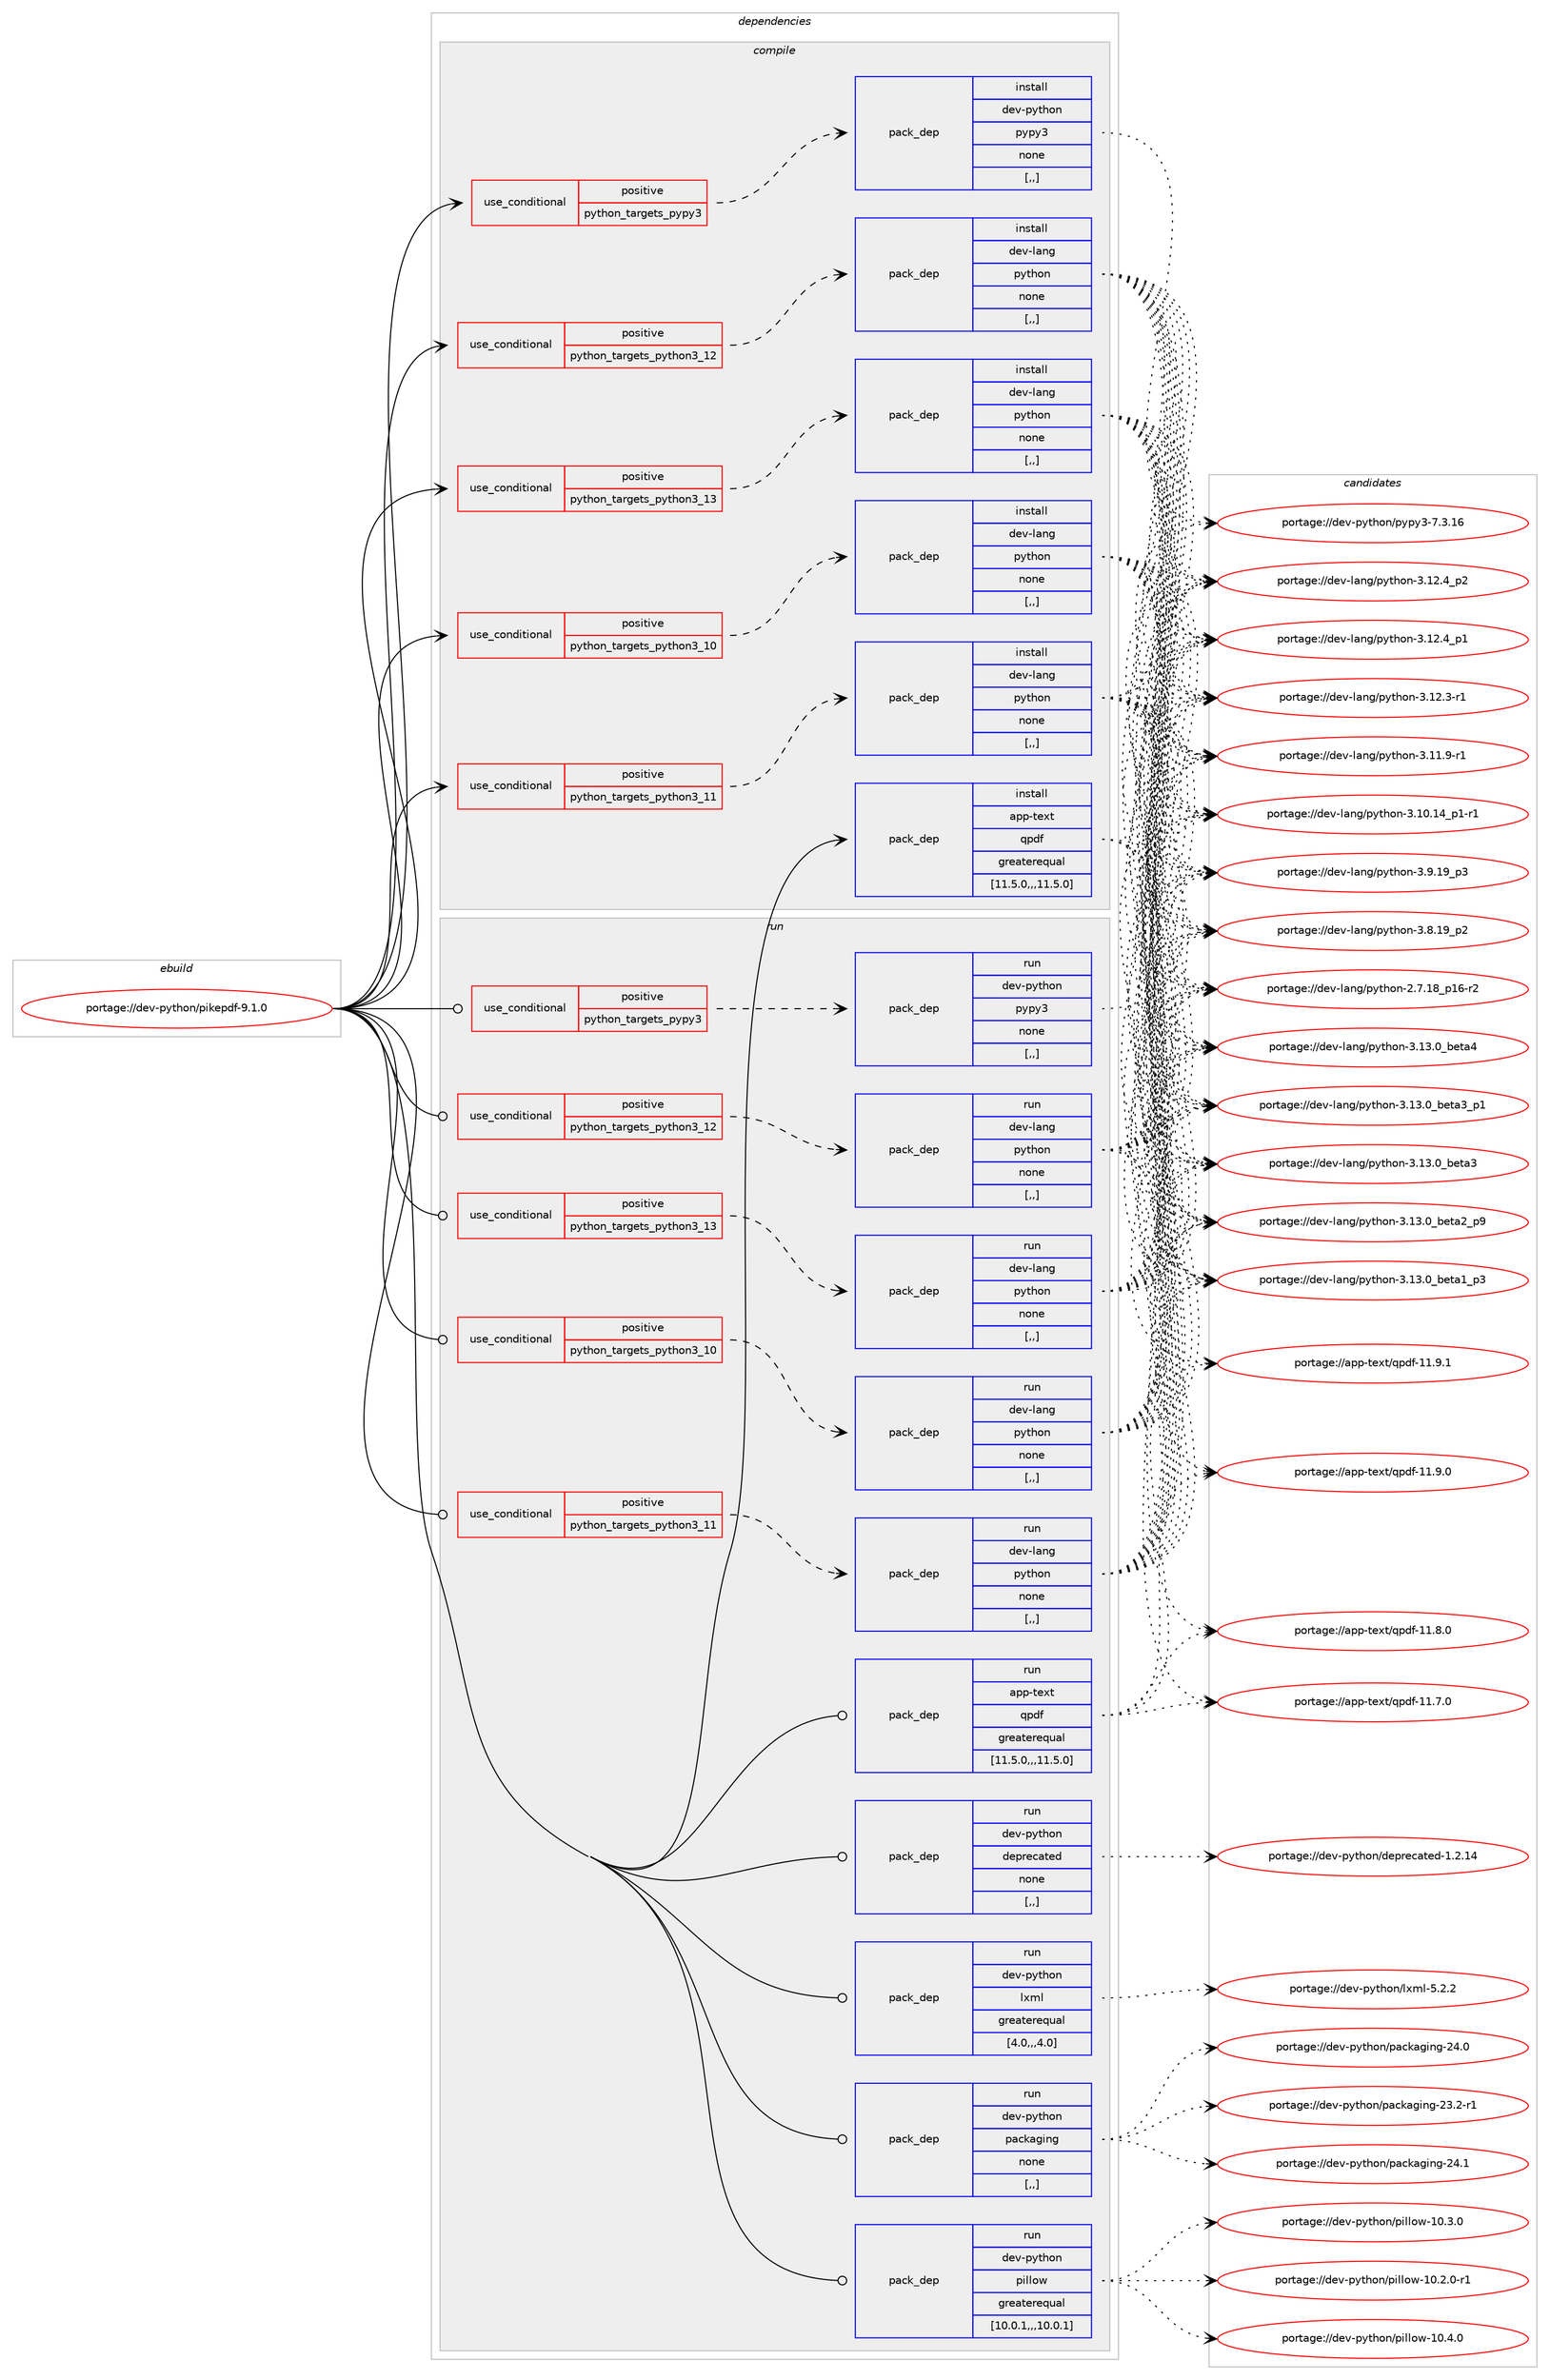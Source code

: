 digraph prolog {

# *************
# Graph options
# *************

newrank=true;
concentrate=true;
compound=true;
graph [rankdir=LR,fontname=Helvetica,fontsize=10,ranksep=1.5];#, ranksep=2.5, nodesep=0.2];
edge  [arrowhead=vee];
node  [fontname=Helvetica,fontsize=10];

# **********
# The ebuild
# **********

subgraph cluster_leftcol {
color=gray;
label=<<i>ebuild</i>>;
id [label="portage://dev-python/pikepdf-9.1.0", color=red, width=4, href="../dev-python/pikepdf-9.1.0.svg"];
}

# ****************
# The dependencies
# ****************

subgraph cluster_midcol {
color=gray;
label=<<i>dependencies</i>>;
subgraph cluster_compile {
fillcolor="#eeeeee";
style=filled;
label=<<i>compile</i>>;
subgraph cond35913 {
dependency154223 [label=<<TABLE BORDER="0" CELLBORDER="1" CELLSPACING="0" CELLPADDING="4"><TR><TD ROWSPAN="3" CELLPADDING="10">use_conditional</TD></TR><TR><TD>positive</TD></TR><TR><TD>python_targets_pypy3</TD></TR></TABLE>>, shape=none, color=red];
subgraph pack117059 {
dependency154224 [label=<<TABLE BORDER="0" CELLBORDER="1" CELLSPACING="0" CELLPADDING="4" WIDTH="220"><TR><TD ROWSPAN="6" CELLPADDING="30">pack_dep</TD></TR><TR><TD WIDTH="110">install</TD></TR><TR><TD>dev-python</TD></TR><TR><TD>pypy3</TD></TR><TR><TD>none</TD></TR><TR><TD>[,,]</TD></TR></TABLE>>, shape=none, color=blue];
}
dependency154223:e -> dependency154224:w [weight=20,style="dashed",arrowhead="vee"];
}
id:e -> dependency154223:w [weight=20,style="solid",arrowhead="vee"];
subgraph cond35914 {
dependency154225 [label=<<TABLE BORDER="0" CELLBORDER="1" CELLSPACING="0" CELLPADDING="4"><TR><TD ROWSPAN="3" CELLPADDING="10">use_conditional</TD></TR><TR><TD>positive</TD></TR><TR><TD>python_targets_python3_10</TD></TR></TABLE>>, shape=none, color=red];
subgraph pack117060 {
dependency154226 [label=<<TABLE BORDER="0" CELLBORDER="1" CELLSPACING="0" CELLPADDING="4" WIDTH="220"><TR><TD ROWSPAN="6" CELLPADDING="30">pack_dep</TD></TR><TR><TD WIDTH="110">install</TD></TR><TR><TD>dev-lang</TD></TR><TR><TD>python</TD></TR><TR><TD>none</TD></TR><TR><TD>[,,]</TD></TR></TABLE>>, shape=none, color=blue];
}
dependency154225:e -> dependency154226:w [weight=20,style="dashed",arrowhead="vee"];
}
id:e -> dependency154225:w [weight=20,style="solid",arrowhead="vee"];
subgraph cond35915 {
dependency154227 [label=<<TABLE BORDER="0" CELLBORDER="1" CELLSPACING="0" CELLPADDING="4"><TR><TD ROWSPAN="3" CELLPADDING="10">use_conditional</TD></TR><TR><TD>positive</TD></TR><TR><TD>python_targets_python3_11</TD></TR></TABLE>>, shape=none, color=red];
subgraph pack117061 {
dependency154228 [label=<<TABLE BORDER="0" CELLBORDER="1" CELLSPACING="0" CELLPADDING="4" WIDTH="220"><TR><TD ROWSPAN="6" CELLPADDING="30">pack_dep</TD></TR><TR><TD WIDTH="110">install</TD></TR><TR><TD>dev-lang</TD></TR><TR><TD>python</TD></TR><TR><TD>none</TD></TR><TR><TD>[,,]</TD></TR></TABLE>>, shape=none, color=blue];
}
dependency154227:e -> dependency154228:w [weight=20,style="dashed",arrowhead="vee"];
}
id:e -> dependency154227:w [weight=20,style="solid",arrowhead="vee"];
subgraph cond35916 {
dependency154229 [label=<<TABLE BORDER="0" CELLBORDER="1" CELLSPACING="0" CELLPADDING="4"><TR><TD ROWSPAN="3" CELLPADDING="10">use_conditional</TD></TR><TR><TD>positive</TD></TR><TR><TD>python_targets_python3_12</TD></TR></TABLE>>, shape=none, color=red];
subgraph pack117062 {
dependency154230 [label=<<TABLE BORDER="0" CELLBORDER="1" CELLSPACING="0" CELLPADDING="4" WIDTH="220"><TR><TD ROWSPAN="6" CELLPADDING="30">pack_dep</TD></TR><TR><TD WIDTH="110">install</TD></TR><TR><TD>dev-lang</TD></TR><TR><TD>python</TD></TR><TR><TD>none</TD></TR><TR><TD>[,,]</TD></TR></TABLE>>, shape=none, color=blue];
}
dependency154229:e -> dependency154230:w [weight=20,style="dashed",arrowhead="vee"];
}
id:e -> dependency154229:w [weight=20,style="solid",arrowhead="vee"];
subgraph cond35917 {
dependency154231 [label=<<TABLE BORDER="0" CELLBORDER="1" CELLSPACING="0" CELLPADDING="4"><TR><TD ROWSPAN="3" CELLPADDING="10">use_conditional</TD></TR><TR><TD>positive</TD></TR><TR><TD>python_targets_python3_13</TD></TR></TABLE>>, shape=none, color=red];
subgraph pack117063 {
dependency154232 [label=<<TABLE BORDER="0" CELLBORDER="1" CELLSPACING="0" CELLPADDING="4" WIDTH="220"><TR><TD ROWSPAN="6" CELLPADDING="30">pack_dep</TD></TR><TR><TD WIDTH="110">install</TD></TR><TR><TD>dev-lang</TD></TR><TR><TD>python</TD></TR><TR><TD>none</TD></TR><TR><TD>[,,]</TD></TR></TABLE>>, shape=none, color=blue];
}
dependency154231:e -> dependency154232:w [weight=20,style="dashed",arrowhead="vee"];
}
id:e -> dependency154231:w [weight=20,style="solid",arrowhead="vee"];
subgraph pack117064 {
dependency154233 [label=<<TABLE BORDER="0" CELLBORDER="1" CELLSPACING="0" CELLPADDING="4" WIDTH="220"><TR><TD ROWSPAN="6" CELLPADDING="30">pack_dep</TD></TR><TR><TD WIDTH="110">install</TD></TR><TR><TD>app-text</TD></TR><TR><TD>qpdf</TD></TR><TR><TD>greaterequal</TD></TR><TR><TD>[11.5.0,,,11.5.0]</TD></TR></TABLE>>, shape=none, color=blue];
}
id:e -> dependency154233:w [weight=20,style="solid",arrowhead="vee"];
}
subgraph cluster_compileandrun {
fillcolor="#eeeeee";
style=filled;
label=<<i>compile and run</i>>;
}
subgraph cluster_run {
fillcolor="#eeeeee";
style=filled;
label=<<i>run</i>>;
subgraph cond35918 {
dependency154234 [label=<<TABLE BORDER="0" CELLBORDER="1" CELLSPACING="0" CELLPADDING="4"><TR><TD ROWSPAN="3" CELLPADDING="10">use_conditional</TD></TR><TR><TD>positive</TD></TR><TR><TD>python_targets_pypy3</TD></TR></TABLE>>, shape=none, color=red];
subgraph pack117065 {
dependency154235 [label=<<TABLE BORDER="0" CELLBORDER="1" CELLSPACING="0" CELLPADDING="4" WIDTH="220"><TR><TD ROWSPAN="6" CELLPADDING="30">pack_dep</TD></TR><TR><TD WIDTH="110">run</TD></TR><TR><TD>dev-python</TD></TR><TR><TD>pypy3</TD></TR><TR><TD>none</TD></TR><TR><TD>[,,]</TD></TR></TABLE>>, shape=none, color=blue];
}
dependency154234:e -> dependency154235:w [weight=20,style="dashed",arrowhead="vee"];
}
id:e -> dependency154234:w [weight=20,style="solid",arrowhead="odot"];
subgraph cond35919 {
dependency154236 [label=<<TABLE BORDER="0" CELLBORDER="1" CELLSPACING="0" CELLPADDING="4"><TR><TD ROWSPAN="3" CELLPADDING="10">use_conditional</TD></TR><TR><TD>positive</TD></TR><TR><TD>python_targets_python3_10</TD></TR></TABLE>>, shape=none, color=red];
subgraph pack117066 {
dependency154237 [label=<<TABLE BORDER="0" CELLBORDER="1" CELLSPACING="0" CELLPADDING="4" WIDTH="220"><TR><TD ROWSPAN="6" CELLPADDING="30">pack_dep</TD></TR><TR><TD WIDTH="110">run</TD></TR><TR><TD>dev-lang</TD></TR><TR><TD>python</TD></TR><TR><TD>none</TD></TR><TR><TD>[,,]</TD></TR></TABLE>>, shape=none, color=blue];
}
dependency154236:e -> dependency154237:w [weight=20,style="dashed",arrowhead="vee"];
}
id:e -> dependency154236:w [weight=20,style="solid",arrowhead="odot"];
subgraph cond35920 {
dependency154238 [label=<<TABLE BORDER="0" CELLBORDER="1" CELLSPACING="0" CELLPADDING="4"><TR><TD ROWSPAN="3" CELLPADDING="10">use_conditional</TD></TR><TR><TD>positive</TD></TR><TR><TD>python_targets_python3_11</TD></TR></TABLE>>, shape=none, color=red];
subgraph pack117067 {
dependency154239 [label=<<TABLE BORDER="0" CELLBORDER="1" CELLSPACING="0" CELLPADDING="4" WIDTH="220"><TR><TD ROWSPAN="6" CELLPADDING="30">pack_dep</TD></TR><TR><TD WIDTH="110">run</TD></TR><TR><TD>dev-lang</TD></TR><TR><TD>python</TD></TR><TR><TD>none</TD></TR><TR><TD>[,,]</TD></TR></TABLE>>, shape=none, color=blue];
}
dependency154238:e -> dependency154239:w [weight=20,style="dashed",arrowhead="vee"];
}
id:e -> dependency154238:w [weight=20,style="solid",arrowhead="odot"];
subgraph cond35921 {
dependency154240 [label=<<TABLE BORDER="0" CELLBORDER="1" CELLSPACING="0" CELLPADDING="4"><TR><TD ROWSPAN="3" CELLPADDING="10">use_conditional</TD></TR><TR><TD>positive</TD></TR><TR><TD>python_targets_python3_12</TD></TR></TABLE>>, shape=none, color=red];
subgraph pack117068 {
dependency154241 [label=<<TABLE BORDER="0" CELLBORDER="1" CELLSPACING="0" CELLPADDING="4" WIDTH="220"><TR><TD ROWSPAN="6" CELLPADDING="30">pack_dep</TD></TR><TR><TD WIDTH="110">run</TD></TR><TR><TD>dev-lang</TD></TR><TR><TD>python</TD></TR><TR><TD>none</TD></TR><TR><TD>[,,]</TD></TR></TABLE>>, shape=none, color=blue];
}
dependency154240:e -> dependency154241:w [weight=20,style="dashed",arrowhead="vee"];
}
id:e -> dependency154240:w [weight=20,style="solid",arrowhead="odot"];
subgraph cond35922 {
dependency154242 [label=<<TABLE BORDER="0" CELLBORDER="1" CELLSPACING="0" CELLPADDING="4"><TR><TD ROWSPAN="3" CELLPADDING="10">use_conditional</TD></TR><TR><TD>positive</TD></TR><TR><TD>python_targets_python3_13</TD></TR></TABLE>>, shape=none, color=red];
subgraph pack117069 {
dependency154243 [label=<<TABLE BORDER="0" CELLBORDER="1" CELLSPACING="0" CELLPADDING="4" WIDTH="220"><TR><TD ROWSPAN="6" CELLPADDING="30">pack_dep</TD></TR><TR><TD WIDTH="110">run</TD></TR><TR><TD>dev-lang</TD></TR><TR><TD>python</TD></TR><TR><TD>none</TD></TR><TR><TD>[,,]</TD></TR></TABLE>>, shape=none, color=blue];
}
dependency154242:e -> dependency154243:w [weight=20,style="dashed",arrowhead="vee"];
}
id:e -> dependency154242:w [weight=20,style="solid",arrowhead="odot"];
subgraph pack117070 {
dependency154244 [label=<<TABLE BORDER="0" CELLBORDER="1" CELLSPACING="0" CELLPADDING="4" WIDTH="220"><TR><TD ROWSPAN="6" CELLPADDING="30">pack_dep</TD></TR><TR><TD WIDTH="110">run</TD></TR><TR><TD>app-text</TD></TR><TR><TD>qpdf</TD></TR><TR><TD>greaterequal</TD></TR><TR><TD>[11.5.0,,,11.5.0]</TD></TR></TABLE>>, shape=none, color=blue];
}
id:e -> dependency154244:w [weight=20,style="solid",arrowhead="odot"];
subgraph pack117071 {
dependency154245 [label=<<TABLE BORDER="0" CELLBORDER="1" CELLSPACING="0" CELLPADDING="4" WIDTH="220"><TR><TD ROWSPAN="6" CELLPADDING="30">pack_dep</TD></TR><TR><TD WIDTH="110">run</TD></TR><TR><TD>dev-python</TD></TR><TR><TD>deprecated</TD></TR><TR><TD>none</TD></TR><TR><TD>[,,]</TD></TR></TABLE>>, shape=none, color=blue];
}
id:e -> dependency154245:w [weight=20,style="solid",arrowhead="odot"];
subgraph pack117072 {
dependency154246 [label=<<TABLE BORDER="0" CELLBORDER="1" CELLSPACING="0" CELLPADDING="4" WIDTH="220"><TR><TD ROWSPAN="6" CELLPADDING="30">pack_dep</TD></TR><TR><TD WIDTH="110">run</TD></TR><TR><TD>dev-python</TD></TR><TR><TD>lxml</TD></TR><TR><TD>greaterequal</TD></TR><TR><TD>[4.0,,,4.0]</TD></TR></TABLE>>, shape=none, color=blue];
}
id:e -> dependency154246:w [weight=20,style="solid",arrowhead="odot"];
subgraph pack117073 {
dependency154247 [label=<<TABLE BORDER="0" CELLBORDER="1" CELLSPACING="0" CELLPADDING="4" WIDTH="220"><TR><TD ROWSPAN="6" CELLPADDING="30">pack_dep</TD></TR><TR><TD WIDTH="110">run</TD></TR><TR><TD>dev-python</TD></TR><TR><TD>packaging</TD></TR><TR><TD>none</TD></TR><TR><TD>[,,]</TD></TR></TABLE>>, shape=none, color=blue];
}
id:e -> dependency154247:w [weight=20,style="solid",arrowhead="odot"];
subgraph pack117074 {
dependency154248 [label=<<TABLE BORDER="0" CELLBORDER="1" CELLSPACING="0" CELLPADDING="4" WIDTH="220"><TR><TD ROWSPAN="6" CELLPADDING="30">pack_dep</TD></TR><TR><TD WIDTH="110">run</TD></TR><TR><TD>dev-python</TD></TR><TR><TD>pillow</TD></TR><TR><TD>greaterequal</TD></TR><TR><TD>[10.0.1,,,10.0.1]</TD></TR></TABLE>>, shape=none, color=blue];
}
id:e -> dependency154248:w [weight=20,style="solid",arrowhead="odot"];
}
}

# **************
# The candidates
# **************

subgraph cluster_choices {
rank=same;
color=gray;
label=<<i>candidates</i>>;

subgraph choice117059 {
color=black;
nodesep=1;
choice10010111845112121116104111110471121211121215145554651464954 [label="portage://dev-python/pypy3-7.3.16", color=red, width=4,href="../dev-python/pypy3-7.3.16.svg"];
dependency154224:e -> choice10010111845112121116104111110471121211121215145554651464954:w [style=dotted,weight="100"];
}
subgraph choice117060 {
color=black;
nodesep=1;
choice1001011184510897110103471121211161041111104551464951464895981011169752 [label="portage://dev-lang/python-3.13.0_beta4", color=red, width=4,href="../dev-lang/python-3.13.0_beta4.svg"];
choice10010111845108971101034711212111610411111045514649514648959810111697519511249 [label="portage://dev-lang/python-3.13.0_beta3_p1", color=red, width=4,href="../dev-lang/python-3.13.0_beta3_p1.svg"];
choice1001011184510897110103471121211161041111104551464951464895981011169751 [label="portage://dev-lang/python-3.13.0_beta3", color=red, width=4,href="../dev-lang/python-3.13.0_beta3.svg"];
choice10010111845108971101034711212111610411111045514649514648959810111697509511257 [label="portage://dev-lang/python-3.13.0_beta2_p9", color=red, width=4,href="../dev-lang/python-3.13.0_beta2_p9.svg"];
choice10010111845108971101034711212111610411111045514649514648959810111697499511251 [label="portage://dev-lang/python-3.13.0_beta1_p3", color=red, width=4,href="../dev-lang/python-3.13.0_beta1_p3.svg"];
choice100101118451089711010347112121116104111110455146495046529511250 [label="portage://dev-lang/python-3.12.4_p2", color=red, width=4,href="../dev-lang/python-3.12.4_p2.svg"];
choice100101118451089711010347112121116104111110455146495046529511249 [label="portage://dev-lang/python-3.12.4_p1", color=red, width=4,href="../dev-lang/python-3.12.4_p1.svg"];
choice100101118451089711010347112121116104111110455146495046514511449 [label="portage://dev-lang/python-3.12.3-r1", color=red, width=4,href="../dev-lang/python-3.12.3-r1.svg"];
choice100101118451089711010347112121116104111110455146494946574511449 [label="portage://dev-lang/python-3.11.9-r1", color=red, width=4,href="../dev-lang/python-3.11.9-r1.svg"];
choice100101118451089711010347112121116104111110455146494846495295112494511449 [label="portage://dev-lang/python-3.10.14_p1-r1", color=red, width=4,href="../dev-lang/python-3.10.14_p1-r1.svg"];
choice100101118451089711010347112121116104111110455146574649579511251 [label="portage://dev-lang/python-3.9.19_p3", color=red, width=4,href="../dev-lang/python-3.9.19_p3.svg"];
choice100101118451089711010347112121116104111110455146564649579511250 [label="portage://dev-lang/python-3.8.19_p2", color=red, width=4,href="../dev-lang/python-3.8.19_p2.svg"];
choice100101118451089711010347112121116104111110455046554649569511249544511450 [label="portage://dev-lang/python-2.7.18_p16-r2", color=red, width=4,href="../dev-lang/python-2.7.18_p16-r2.svg"];
dependency154226:e -> choice1001011184510897110103471121211161041111104551464951464895981011169752:w [style=dotted,weight="100"];
dependency154226:e -> choice10010111845108971101034711212111610411111045514649514648959810111697519511249:w [style=dotted,weight="100"];
dependency154226:e -> choice1001011184510897110103471121211161041111104551464951464895981011169751:w [style=dotted,weight="100"];
dependency154226:e -> choice10010111845108971101034711212111610411111045514649514648959810111697509511257:w [style=dotted,weight="100"];
dependency154226:e -> choice10010111845108971101034711212111610411111045514649514648959810111697499511251:w [style=dotted,weight="100"];
dependency154226:e -> choice100101118451089711010347112121116104111110455146495046529511250:w [style=dotted,weight="100"];
dependency154226:e -> choice100101118451089711010347112121116104111110455146495046529511249:w [style=dotted,weight="100"];
dependency154226:e -> choice100101118451089711010347112121116104111110455146495046514511449:w [style=dotted,weight="100"];
dependency154226:e -> choice100101118451089711010347112121116104111110455146494946574511449:w [style=dotted,weight="100"];
dependency154226:e -> choice100101118451089711010347112121116104111110455146494846495295112494511449:w [style=dotted,weight="100"];
dependency154226:e -> choice100101118451089711010347112121116104111110455146574649579511251:w [style=dotted,weight="100"];
dependency154226:e -> choice100101118451089711010347112121116104111110455146564649579511250:w [style=dotted,weight="100"];
dependency154226:e -> choice100101118451089711010347112121116104111110455046554649569511249544511450:w [style=dotted,weight="100"];
}
subgraph choice117061 {
color=black;
nodesep=1;
choice1001011184510897110103471121211161041111104551464951464895981011169752 [label="portage://dev-lang/python-3.13.0_beta4", color=red, width=4,href="../dev-lang/python-3.13.0_beta4.svg"];
choice10010111845108971101034711212111610411111045514649514648959810111697519511249 [label="portage://dev-lang/python-3.13.0_beta3_p1", color=red, width=4,href="../dev-lang/python-3.13.0_beta3_p1.svg"];
choice1001011184510897110103471121211161041111104551464951464895981011169751 [label="portage://dev-lang/python-3.13.0_beta3", color=red, width=4,href="../dev-lang/python-3.13.0_beta3.svg"];
choice10010111845108971101034711212111610411111045514649514648959810111697509511257 [label="portage://dev-lang/python-3.13.0_beta2_p9", color=red, width=4,href="../dev-lang/python-3.13.0_beta2_p9.svg"];
choice10010111845108971101034711212111610411111045514649514648959810111697499511251 [label="portage://dev-lang/python-3.13.0_beta1_p3", color=red, width=4,href="../dev-lang/python-3.13.0_beta1_p3.svg"];
choice100101118451089711010347112121116104111110455146495046529511250 [label="portage://dev-lang/python-3.12.4_p2", color=red, width=4,href="../dev-lang/python-3.12.4_p2.svg"];
choice100101118451089711010347112121116104111110455146495046529511249 [label="portage://dev-lang/python-3.12.4_p1", color=red, width=4,href="../dev-lang/python-3.12.4_p1.svg"];
choice100101118451089711010347112121116104111110455146495046514511449 [label="portage://dev-lang/python-3.12.3-r1", color=red, width=4,href="../dev-lang/python-3.12.3-r1.svg"];
choice100101118451089711010347112121116104111110455146494946574511449 [label="portage://dev-lang/python-3.11.9-r1", color=red, width=4,href="../dev-lang/python-3.11.9-r1.svg"];
choice100101118451089711010347112121116104111110455146494846495295112494511449 [label="portage://dev-lang/python-3.10.14_p1-r1", color=red, width=4,href="../dev-lang/python-3.10.14_p1-r1.svg"];
choice100101118451089711010347112121116104111110455146574649579511251 [label="portage://dev-lang/python-3.9.19_p3", color=red, width=4,href="../dev-lang/python-3.9.19_p3.svg"];
choice100101118451089711010347112121116104111110455146564649579511250 [label="portage://dev-lang/python-3.8.19_p2", color=red, width=4,href="../dev-lang/python-3.8.19_p2.svg"];
choice100101118451089711010347112121116104111110455046554649569511249544511450 [label="portage://dev-lang/python-2.7.18_p16-r2", color=red, width=4,href="../dev-lang/python-2.7.18_p16-r2.svg"];
dependency154228:e -> choice1001011184510897110103471121211161041111104551464951464895981011169752:w [style=dotted,weight="100"];
dependency154228:e -> choice10010111845108971101034711212111610411111045514649514648959810111697519511249:w [style=dotted,weight="100"];
dependency154228:e -> choice1001011184510897110103471121211161041111104551464951464895981011169751:w [style=dotted,weight="100"];
dependency154228:e -> choice10010111845108971101034711212111610411111045514649514648959810111697509511257:w [style=dotted,weight="100"];
dependency154228:e -> choice10010111845108971101034711212111610411111045514649514648959810111697499511251:w [style=dotted,weight="100"];
dependency154228:e -> choice100101118451089711010347112121116104111110455146495046529511250:w [style=dotted,weight="100"];
dependency154228:e -> choice100101118451089711010347112121116104111110455146495046529511249:w [style=dotted,weight="100"];
dependency154228:e -> choice100101118451089711010347112121116104111110455146495046514511449:w [style=dotted,weight="100"];
dependency154228:e -> choice100101118451089711010347112121116104111110455146494946574511449:w [style=dotted,weight="100"];
dependency154228:e -> choice100101118451089711010347112121116104111110455146494846495295112494511449:w [style=dotted,weight="100"];
dependency154228:e -> choice100101118451089711010347112121116104111110455146574649579511251:w [style=dotted,weight="100"];
dependency154228:e -> choice100101118451089711010347112121116104111110455146564649579511250:w [style=dotted,weight="100"];
dependency154228:e -> choice100101118451089711010347112121116104111110455046554649569511249544511450:w [style=dotted,weight="100"];
}
subgraph choice117062 {
color=black;
nodesep=1;
choice1001011184510897110103471121211161041111104551464951464895981011169752 [label="portage://dev-lang/python-3.13.0_beta4", color=red, width=4,href="../dev-lang/python-3.13.0_beta4.svg"];
choice10010111845108971101034711212111610411111045514649514648959810111697519511249 [label="portage://dev-lang/python-3.13.0_beta3_p1", color=red, width=4,href="../dev-lang/python-3.13.0_beta3_p1.svg"];
choice1001011184510897110103471121211161041111104551464951464895981011169751 [label="portage://dev-lang/python-3.13.0_beta3", color=red, width=4,href="../dev-lang/python-3.13.0_beta3.svg"];
choice10010111845108971101034711212111610411111045514649514648959810111697509511257 [label="portage://dev-lang/python-3.13.0_beta2_p9", color=red, width=4,href="../dev-lang/python-3.13.0_beta2_p9.svg"];
choice10010111845108971101034711212111610411111045514649514648959810111697499511251 [label="portage://dev-lang/python-3.13.0_beta1_p3", color=red, width=4,href="../dev-lang/python-3.13.0_beta1_p3.svg"];
choice100101118451089711010347112121116104111110455146495046529511250 [label="portage://dev-lang/python-3.12.4_p2", color=red, width=4,href="../dev-lang/python-3.12.4_p2.svg"];
choice100101118451089711010347112121116104111110455146495046529511249 [label="portage://dev-lang/python-3.12.4_p1", color=red, width=4,href="../dev-lang/python-3.12.4_p1.svg"];
choice100101118451089711010347112121116104111110455146495046514511449 [label="portage://dev-lang/python-3.12.3-r1", color=red, width=4,href="../dev-lang/python-3.12.3-r1.svg"];
choice100101118451089711010347112121116104111110455146494946574511449 [label="portage://dev-lang/python-3.11.9-r1", color=red, width=4,href="../dev-lang/python-3.11.9-r1.svg"];
choice100101118451089711010347112121116104111110455146494846495295112494511449 [label="portage://dev-lang/python-3.10.14_p1-r1", color=red, width=4,href="../dev-lang/python-3.10.14_p1-r1.svg"];
choice100101118451089711010347112121116104111110455146574649579511251 [label="portage://dev-lang/python-3.9.19_p3", color=red, width=4,href="../dev-lang/python-3.9.19_p3.svg"];
choice100101118451089711010347112121116104111110455146564649579511250 [label="portage://dev-lang/python-3.8.19_p2", color=red, width=4,href="../dev-lang/python-3.8.19_p2.svg"];
choice100101118451089711010347112121116104111110455046554649569511249544511450 [label="portage://dev-lang/python-2.7.18_p16-r2", color=red, width=4,href="../dev-lang/python-2.7.18_p16-r2.svg"];
dependency154230:e -> choice1001011184510897110103471121211161041111104551464951464895981011169752:w [style=dotted,weight="100"];
dependency154230:e -> choice10010111845108971101034711212111610411111045514649514648959810111697519511249:w [style=dotted,weight="100"];
dependency154230:e -> choice1001011184510897110103471121211161041111104551464951464895981011169751:w [style=dotted,weight="100"];
dependency154230:e -> choice10010111845108971101034711212111610411111045514649514648959810111697509511257:w [style=dotted,weight="100"];
dependency154230:e -> choice10010111845108971101034711212111610411111045514649514648959810111697499511251:w [style=dotted,weight="100"];
dependency154230:e -> choice100101118451089711010347112121116104111110455146495046529511250:w [style=dotted,weight="100"];
dependency154230:e -> choice100101118451089711010347112121116104111110455146495046529511249:w [style=dotted,weight="100"];
dependency154230:e -> choice100101118451089711010347112121116104111110455146495046514511449:w [style=dotted,weight="100"];
dependency154230:e -> choice100101118451089711010347112121116104111110455146494946574511449:w [style=dotted,weight="100"];
dependency154230:e -> choice100101118451089711010347112121116104111110455146494846495295112494511449:w [style=dotted,weight="100"];
dependency154230:e -> choice100101118451089711010347112121116104111110455146574649579511251:w [style=dotted,weight="100"];
dependency154230:e -> choice100101118451089711010347112121116104111110455146564649579511250:w [style=dotted,weight="100"];
dependency154230:e -> choice100101118451089711010347112121116104111110455046554649569511249544511450:w [style=dotted,weight="100"];
}
subgraph choice117063 {
color=black;
nodesep=1;
choice1001011184510897110103471121211161041111104551464951464895981011169752 [label="portage://dev-lang/python-3.13.0_beta4", color=red, width=4,href="../dev-lang/python-3.13.0_beta4.svg"];
choice10010111845108971101034711212111610411111045514649514648959810111697519511249 [label="portage://dev-lang/python-3.13.0_beta3_p1", color=red, width=4,href="../dev-lang/python-3.13.0_beta3_p1.svg"];
choice1001011184510897110103471121211161041111104551464951464895981011169751 [label="portage://dev-lang/python-3.13.0_beta3", color=red, width=4,href="../dev-lang/python-3.13.0_beta3.svg"];
choice10010111845108971101034711212111610411111045514649514648959810111697509511257 [label="portage://dev-lang/python-3.13.0_beta2_p9", color=red, width=4,href="../dev-lang/python-3.13.0_beta2_p9.svg"];
choice10010111845108971101034711212111610411111045514649514648959810111697499511251 [label="portage://dev-lang/python-3.13.0_beta1_p3", color=red, width=4,href="../dev-lang/python-3.13.0_beta1_p3.svg"];
choice100101118451089711010347112121116104111110455146495046529511250 [label="portage://dev-lang/python-3.12.4_p2", color=red, width=4,href="../dev-lang/python-3.12.4_p2.svg"];
choice100101118451089711010347112121116104111110455146495046529511249 [label="portage://dev-lang/python-3.12.4_p1", color=red, width=4,href="../dev-lang/python-3.12.4_p1.svg"];
choice100101118451089711010347112121116104111110455146495046514511449 [label="portage://dev-lang/python-3.12.3-r1", color=red, width=4,href="../dev-lang/python-3.12.3-r1.svg"];
choice100101118451089711010347112121116104111110455146494946574511449 [label="portage://dev-lang/python-3.11.9-r1", color=red, width=4,href="../dev-lang/python-3.11.9-r1.svg"];
choice100101118451089711010347112121116104111110455146494846495295112494511449 [label="portage://dev-lang/python-3.10.14_p1-r1", color=red, width=4,href="../dev-lang/python-3.10.14_p1-r1.svg"];
choice100101118451089711010347112121116104111110455146574649579511251 [label="portage://dev-lang/python-3.9.19_p3", color=red, width=4,href="../dev-lang/python-3.9.19_p3.svg"];
choice100101118451089711010347112121116104111110455146564649579511250 [label="portage://dev-lang/python-3.8.19_p2", color=red, width=4,href="../dev-lang/python-3.8.19_p2.svg"];
choice100101118451089711010347112121116104111110455046554649569511249544511450 [label="portage://dev-lang/python-2.7.18_p16-r2", color=red, width=4,href="../dev-lang/python-2.7.18_p16-r2.svg"];
dependency154232:e -> choice1001011184510897110103471121211161041111104551464951464895981011169752:w [style=dotted,weight="100"];
dependency154232:e -> choice10010111845108971101034711212111610411111045514649514648959810111697519511249:w [style=dotted,weight="100"];
dependency154232:e -> choice1001011184510897110103471121211161041111104551464951464895981011169751:w [style=dotted,weight="100"];
dependency154232:e -> choice10010111845108971101034711212111610411111045514649514648959810111697509511257:w [style=dotted,weight="100"];
dependency154232:e -> choice10010111845108971101034711212111610411111045514649514648959810111697499511251:w [style=dotted,weight="100"];
dependency154232:e -> choice100101118451089711010347112121116104111110455146495046529511250:w [style=dotted,weight="100"];
dependency154232:e -> choice100101118451089711010347112121116104111110455146495046529511249:w [style=dotted,weight="100"];
dependency154232:e -> choice100101118451089711010347112121116104111110455146495046514511449:w [style=dotted,weight="100"];
dependency154232:e -> choice100101118451089711010347112121116104111110455146494946574511449:w [style=dotted,weight="100"];
dependency154232:e -> choice100101118451089711010347112121116104111110455146494846495295112494511449:w [style=dotted,weight="100"];
dependency154232:e -> choice100101118451089711010347112121116104111110455146574649579511251:w [style=dotted,weight="100"];
dependency154232:e -> choice100101118451089711010347112121116104111110455146564649579511250:w [style=dotted,weight="100"];
dependency154232:e -> choice100101118451089711010347112121116104111110455046554649569511249544511450:w [style=dotted,weight="100"];
}
subgraph choice117064 {
color=black;
nodesep=1;
choice97112112451161011201164711311210010245494946574649 [label="portage://app-text/qpdf-11.9.1", color=red, width=4,href="../app-text/qpdf-11.9.1.svg"];
choice97112112451161011201164711311210010245494946574648 [label="portage://app-text/qpdf-11.9.0", color=red, width=4,href="../app-text/qpdf-11.9.0.svg"];
choice97112112451161011201164711311210010245494946564648 [label="portage://app-text/qpdf-11.8.0", color=red, width=4,href="../app-text/qpdf-11.8.0.svg"];
choice97112112451161011201164711311210010245494946554648 [label="portage://app-text/qpdf-11.7.0", color=red, width=4,href="../app-text/qpdf-11.7.0.svg"];
dependency154233:e -> choice97112112451161011201164711311210010245494946574649:w [style=dotted,weight="100"];
dependency154233:e -> choice97112112451161011201164711311210010245494946574648:w [style=dotted,weight="100"];
dependency154233:e -> choice97112112451161011201164711311210010245494946564648:w [style=dotted,weight="100"];
dependency154233:e -> choice97112112451161011201164711311210010245494946554648:w [style=dotted,weight="100"];
}
subgraph choice117065 {
color=black;
nodesep=1;
choice10010111845112121116104111110471121211121215145554651464954 [label="portage://dev-python/pypy3-7.3.16", color=red, width=4,href="../dev-python/pypy3-7.3.16.svg"];
dependency154235:e -> choice10010111845112121116104111110471121211121215145554651464954:w [style=dotted,weight="100"];
}
subgraph choice117066 {
color=black;
nodesep=1;
choice1001011184510897110103471121211161041111104551464951464895981011169752 [label="portage://dev-lang/python-3.13.0_beta4", color=red, width=4,href="../dev-lang/python-3.13.0_beta4.svg"];
choice10010111845108971101034711212111610411111045514649514648959810111697519511249 [label="portage://dev-lang/python-3.13.0_beta3_p1", color=red, width=4,href="../dev-lang/python-3.13.0_beta3_p1.svg"];
choice1001011184510897110103471121211161041111104551464951464895981011169751 [label="portage://dev-lang/python-3.13.0_beta3", color=red, width=4,href="../dev-lang/python-3.13.0_beta3.svg"];
choice10010111845108971101034711212111610411111045514649514648959810111697509511257 [label="portage://dev-lang/python-3.13.0_beta2_p9", color=red, width=4,href="../dev-lang/python-3.13.0_beta2_p9.svg"];
choice10010111845108971101034711212111610411111045514649514648959810111697499511251 [label="portage://dev-lang/python-3.13.0_beta1_p3", color=red, width=4,href="../dev-lang/python-3.13.0_beta1_p3.svg"];
choice100101118451089711010347112121116104111110455146495046529511250 [label="portage://dev-lang/python-3.12.4_p2", color=red, width=4,href="../dev-lang/python-3.12.4_p2.svg"];
choice100101118451089711010347112121116104111110455146495046529511249 [label="portage://dev-lang/python-3.12.4_p1", color=red, width=4,href="../dev-lang/python-3.12.4_p1.svg"];
choice100101118451089711010347112121116104111110455146495046514511449 [label="portage://dev-lang/python-3.12.3-r1", color=red, width=4,href="../dev-lang/python-3.12.3-r1.svg"];
choice100101118451089711010347112121116104111110455146494946574511449 [label="portage://dev-lang/python-3.11.9-r1", color=red, width=4,href="../dev-lang/python-3.11.9-r1.svg"];
choice100101118451089711010347112121116104111110455146494846495295112494511449 [label="portage://dev-lang/python-3.10.14_p1-r1", color=red, width=4,href="../dev-lang/python-3.10.14_p1-r1.svg"];
choice100101118451089711010347112121116104111110455146574649579511251 [label="portage://dev-lang/python-3.9.19_p3", color=red, width=4,href="../dev-lang/python-3.9.19_p3.svg"];
choice100101118451089711010347112121116104111110455146564649579511250 [label="portage://dev-lang/python-3.8.19_p2", color=red, width=4,href="../dev-lang/python-3.8.19_p2.svg"];
choice100101118451089711010347112121116104111110455046554649569511249544511450 [label="portage://dev-lang/python-2.7.18_p16-r2", color=red, width=4,href="../dev-lang/python-2.7.18_p16-r2.svg"];
dependency154237:e -> choice1001011184510897110103471121211161041111104551464951464895981011169752:w [style=dotted,weight="100"];
dependency154237:e -> choice10010111845108971101034711212111610411111045514649514648959810111697519511249:w [style=dotted,weight="100"];
dependency154237:e -> choice1001011184510897110103471121211161041111104551464951464895981011169751:w [style=dotted,weight="100"];
dependency154237:e -> choice10010111845108971101034711212111610411111045514649514648959810111697509511257:w [style=dotted,weight="100"];
dependency154237:e -> choice10010111845108971101034711212111610411111045514649514648959810111697499511251:w [style=dotted,weight="100"];
dependency154237:e -> choice100101118451089711010347112121116104111110455146495046529511250:w [style=dotted,weight="100"];
dependency154237:e -> choice100101118451089711010347112121116104111110455146495046529511249:w [style=dotted,weight="100"];
dependency154237:e -> choice100101118451089711010347112121116104111110455146495046514511449:w [style=dotted,weight="100"];
dependency154237:e -> choice100101118451089711010347112121116104111110455146494946574511449:w [style=dotted,weight="100"];
dependency154237:e -> choice100101118451089711010347112121116104111110455146494846495295112494511449:w [style=dotted,weight="100"];
dependency154237:e -> choice100101118451089711010347112121116104111110455146574649579511251:w [style=dotted,weight="100"];
dependency154237:e -> choice100101118451089711010347112121116104111110455146564649579511250:w [style=dotted,weight="100"];
dependency154237:e -> choice100101118451089711010347112121116104111110455046554649569511249544511450:w [style=dotted,weight="100"];
}
subgraph choice117067 {
color=black;
nodesep=1;
choice1001011184510897110103471121211161041111104551464951464895981011169752 [label="portage://dev-lang/python-3.13.0_beta4", color=red, width=4,href="../dev-lang/python-3.13.0_beta4.svg"];
choice10010111845108971101034711212111610411111045514649514648959810111697519511249 [label="portage://dev-lang/python-3.13.0_beta3_p1", color=red, width=4,href="../dev-lang/python-3.13.0_beta3_p1.svg"];
choice1001011184510897110103471121211161041111104551464951464895981011169751 [label="portage://dev-lang/python-3.13.0_beta3", color=red, width=4,href="../dev-lang/python-3.13.0_beta3.svg"];
choice10010111845108971101034711212111610411111045514649514648959810111697509511257 [label="portage://dev-lang/python-3.13.0_beta2_p9", color=red, width=4,href="../dev-lang/python-3.13.0_beta2_p9.svg"];
choice10010111845108971101034711212111610411111045514649514648959810111697499511251 [label="portage://dev-lang/python-3.13.0_beta1_p3", color=red, width=4,href="../dev-lang/python-3.13.0_beta1_p3.svg"];
choice100101118451089711010347112121116104111110455146495046529511250 [label="portage://dev-lang/python-3.12.4_p2", color=red, width=4,href="../dev-lang/python-3.12.4_p2.svg"];
choice100101118451089711010347112121116104111110455146495046529511249 [label="portage://dev-lang/python-3.12.4_p1", color=red, width=4,href="../dev-lang/python-3.12.4_p1.svg"];
choice100101118451089711010347112121116104111110455146495046514511449 [label="portage://dev-lang/python-3.12.3-r1", color=red, width=4,href="../dev-lang/python-3.12.3-r1.svg"];
choice100101118451089711010347112121116104111110455146494946574511449 [label="portage://dev-lang/python-3.11.9-r1", color=red, width=4,href="../dev-lang/python-3.11.9-r1.svg"];
choice100101118451089711010347112121116104111110455146494846495295112494511449 [label="portage://dev-lang/python-3.10.14_p1-r1", color=red, width=4,href="../dev-lang/python-3.10.14_p1-r1.svg"];
choice100101118451089711010347112121116104111110455146574649579511251 [label="portage://dev-lang/python-3.9.19_p3", color=red, width=4,href="../dev-lang/python-3.9.19_p3.svg"];
choice100101118451089711010347112121116104111110455146564649579511250 [label="portage://dev-lang/python-3.8.19_p2", color=red, width=4,href="../dev-lang/python-3.8.19_p2.svg"];
choice100101118451089711010347112121116104111110455046554649569511249544511450 [label="portage://dev-lang/python-2.7.18_p16-r2", color=red, width=4,href="../dev-lang/python-2.7.18_p16-r2.svg"];
dependency154239:e -> choice1001011184510897110103471121211161041111104551464951464895981011169752:w [style=dotted,weight="100"];
dependency154239:e -> choice10010111845108971101034711212111610411111045514649514648959810111697519511249:w [style=dotted,weight="100"];
dependency154239:e -> choice1001011184510897110103471121211161041111104551464951464895981011169751:w [style=dotted,weight="100"];
dependency154239:e -> choice10010111845108971101034711212111610411111045514649514648959810111697509511257:w [style=dotted,weight="100"];
dependency154239:e -> choice10010111845108971101034711212111610411111045514649514648959810111697499511251:w [style=dotted,weight="100"];
dependency154239:e -> choice100101118451089711010347112121116104111110455146495046529511250:w [style=dotted,weight="100"];
dependency154239:e -> choice100101118451089711010347112121116104111110455146495046529511249:w [style=dotted,weight="100"];
dependency154239:e -> choice100101118451089711010347112121116104111110455146495046514511449:w [style=dotted,weight="100"];
dependency154239:e -> choice100101118451089711010347112121116104111110455146494946574511449:w [style=dotted,weight="100"];
dependency154239:e -> choice100101118451089711010347112121116104111110455146494846495295112494511449:w [style=dotted,weight="100"];
dependency154239:e -> choice100101118451089711010347112121116104111110455146574649579511251:w [style=dotted,weight="100"];
dependency154239:e -> choice100101118451089711010347112121116104111110455146564649579511250:w [style=dotted,weight="100"];
dependency154239:e -> choice100101118451089711010347112121116104111110455046554649569511249544511450:w [style=dotted,weight="100"];
}
subgraph choice117068 {
color=black;
nodesep=1;
choice1001011184510897110103471121211161041111104551464951464895981011169752 [label="portage://dev-lang/python-3.13.0_beta4", color=red, width=4,href="../dev-lang/python-3.13.0_beta4.svg"];
choice10010111845108971101034711212111610411111045514649514648959810111697519511249 [label="portage://dev-lang/python-3.13.0_beta3_p1", color=red, width=4,href="../dev-lang/python-3.13.0_beta3_p1.svg"];
choice1001011184510897110103471121211161041111104551464951464895981011169751 [label="portage://dev-lang/python-3.13.0_beta3", color=red, width=4,href="../dev-lang/python-3.13.0_beta3.svg"];
choice10010111845108971101034711212111610411111045514649514648959810111697509511257 [label="portage://dev-lang/python-3.13.0_beta2_p9", color=red, width=4,href="../dev-lang/python-3.13.0_beta2_p9.svg"];
choice10010111845108971101034711212111610411111045514649514648959810111697499511251 [label="portage://dev-lang/python-3.13.0_beta1_p3", color=red, width=4,href="../dev-lang/python-3.13.0_beta1_p3.svg"];
choice100101118451089711010347112121116104111110455146495046529511250 [label="portage://dev-lang/python-3.12.4_p2", color=red, width=4,href="../dev-lang/python-3.12.4_p2.svg"];
choice100101118451089711010347112121116104111110455146495046529511249 [label="portage://dev-lang/python-3.12.4_p1", color=red, width=4,href="../dev-lang/python-3.12.4_p1.svg"];
choice100101118451089711010347112121116104111110455146495046514511449 [label="portage://dev-lang/python-3.12.3-r1", color=red, width=4,href="../dev-lang/python-3.12.3-r1.svg"];
choice100101118451089711010347112121116104111110455146494946574511449 [label="portage://dev-lang/python-3.11.9-r1", color=red, width=4,href="../dev-lang/python-3.11.9-r1.svg"];
choice100101118451089711010347112121116104111110455146494846495295112494511449 [label="portage://dev-lang/python-3.10.14_p1-r1", color=red, width=4,href="../dev-lang/python-3.10.14_p1-r1.svg"];
choice100101118451089711010347112121116104111110455146574649579511251 [label="portage://dev-lang/python-3.9.19_p3", color=red, width=4,href="../dev-lang/python-3.9.19_p3.svg"];
choice100101118451089711010347112121116104111110455146564649579511250 [label="portage://dev-lang/python-3.8.19_p2", color=red, width=4,href="../dev-lang/python-3.8.19_p2.svg"];
choice100101118451089711010347112121116104111110455046554649569511249544511450 [label="portage://dev-lang/python-2.7.18_p16-r2", color=red, width=4,href="../dev-lang/python-2.7.18_p16-r2.svg"];
dependency154241:e -> choice1001011184510897110103471121211161041111104551464951464895981011169752:w [style=dotted,weight="100"];
dependency154241:e -> choice10010111845108971101034711212111610411111045514649514648959810111697519511249:w [style=dotted,weight="100"];
dependency154241:e -> choice1001011184510897110103471121211161041111104551464951464895981011169751:w [style=dotted,weight="100"];
dependency154241:e -> choice10010111845108971101034711212111610411111045514649514648959810111697509511257:w [style=dotted,weight="100"];
dependency154241:e -> choice10010111845108971101034711212111610411111045514649514648959810111697499511251:w [style=dotted,weight="100"];
dependency154241:e -> choice100101118451089711010347112121116104111110455146495046529511250:w [style=dotted,weight="100"];
dependency154241:e -> choice100101118451089711010347112121116104111110455146495046529511249:w [style=dotted,weight="100"];
dependency154241:e -> choice100101118451089711010347112121116104111110455146495046514511449:w [style=dotted,weight="100"];
dependency154241:e -> choice100101118451089711010347112121116104111110455146494946574511449:w [style=dotted,weight="100"];
dependency154241:e -> choice100101118451089711010347112121116104111110455146494846495295112494511449:w [style=dotted,weight="100"];
dependency154241:e -> choice100101118451089711010347112121116104111110455146574649579511251:w [style=dotted,weight="100"];
dependency154241:e -> choice100101118451089711010347112121116104111110455146564649579511250:w [style=dotted,weight="100"];
dependency154241:e -> choice100101118451089711010347112121116104111110455046554649569511249544511450:w [style=dotted,weight="100"];
}
subgraph choice117069 {
color=black;
nodesep=1;
choice1001011184510897110103471121211161041111104551464951464895981011169752 [label="portage://dev-lang/python-3.13.0_beta4", color=red, width=4,href="../dev-lang/python-3.13.0_beta4.svg"];
choice10010111845108971101034711212111610411111045514649514648959810111697519511249 [label="portage://dev-lang/python-3.13.0_beta3_p1", color=red, width=4,href="../dev-lang/python-3.13.0_beta3_p1.svg"];
choice1001011184510897110103471121211161041111104551464951464895981011169751 [label="portage://dev-lang/python-3.13.0_beta3", color=red, width=4,href="../dev-lang/python-3.13.0_beta3.svg"];
choice10010111845108971101034711212111610411111045514649514648959810111697509511257 [label="portage://dev-lang/python-3.13.0_beta2_p9", color=red, width=4,href="../dev-lang/python-3.13.0_beta2_p9.svg"];
choice10010111845108971101034711212111610411111045514649514648959810111697499511251 [label="portage://dev-lang/python-3.13.0_beta1_p3", color=red, width=4,href="../dev-lang/python-3.13.0_beta1_p3.svg"];
choice100101118451089711010347112121116104111110455146495046529511250 [label="portage://dev-lang/python-3.12.4_p2", color=red, width=4,href="../dev-lang/python-3.12.4_p2.svg"];
choice100101118451089711010347112121116104111110455146495046529511249 [label="portage://dev-lang/python-3.12.4_p1", color=red, width=4,href="../dev-lang/python-3.12.4_p1.svg"];
choice100101118451089711010347112121116104111110455146495046514511449 [label="portage://dev-lang/python-3.12.3-r1", color=red, width=4,href="../dev-lang/python-3.12.3-r1.svg"];
choice100101118451089711010347112121116104111110455146494946574511449 [label="portage://dev-lang/python-3.11.9-r1", color=red, width=4,href="../dev-lang/python-3.11.9-r1.svg"];
choice100101118451089711010347112121116104111110455146494846495295112494511449 [label="portage://dev-lang/python-3.10.14_p1-r1", color=red, width=4,href="../dev-lang/python-3.10.14_p1-r1.svg"];
choice100101118451089711010347112121116104111110455146574649579511251 [label="portage://dev-lang/python-3.9.19_p3", color=red, width=4,href="../dev-lang/python-3.9.19_p3.svg"];
choice100101118451089711010347112121116104111110455146564649579511250 [label="portage://dev-lang/python-3.8.19_p2", color=red, width=4,href="../dev-lang/python-3.8.19_p2.svg"];
choice100101118451089711010347112121116104111110455046554649569511249544511450 [label="portage://dev-lang/python-2.7.18_p16-r2", color=red, width=4,href="../dev-lang/python-2.7.18_p16-r2.svg"];
dependency154243:e -> choice1001011184510897110103471121211161041111104551464951464895981011169752:w [style=dotted,weight="100"];
dependency154243:e -> choice10010111845108971101034711212111610411111045514649514648959810111697519511249:w [style=dotted,weight="100"];
dependency154243:e -> choice1001011184510897110103471121211161041111104551464951464895981011169751:w [style=dotted,weight="100"];
dependency154243:e -> choice10010111845108971101034711212111610411111045514649514648959810111697509511257:w [style=dotted,weight="100"];
dependency154243:e -> choice10010111845108971101034711212111610411111045514649514648959810111697499511251:w [style=dotted,weight="100"];
dependency154243:e -> choice100101118451089711010347112121116104111110455146495046529511250:w [style=dotted,weight="100"];
dependency154243:e -> choice100101118451089711010347112121116104111110455146495046529511249:w [style=dotted,weight="100"];
dependency154243:e -> choice100101118451089711010347112121116104111110455146495046514511449:w [style=dotted,weight="100"];
dependency154243:e -> choice100101118451089711010347112121116104111110455146494946574511449:w [style=dotted,weight="100"];
dependency154243:e -> choice100101118451089711010347112121116104111110455146494846495295112494511449:w [style=dotted,weight="100"];
dependency154243:e -> choice100101118451089711010347112121116104111110455146574649579511251:w [style=dotted,weight="100"];
dependency154243:e -> choice100101118451089711010347112121116104111110455146564649579511250:w [style=dotted,weight="100"];
dependency154243:e -> choice100101118451089711010347112121116104111110455046554649569511249544511450:w [style=dotted,weight="100"];
}
subgraph choice117070 {
color=black;
nodesep=1;
choice97112112451161011201164711311210010245494946574649 [label="portage://app-text/qpdf-11.9.1", color=red, width=4,href="../app-text/qpdf-11.9.1.svg"];
choice97112112451161011201164711311210010245494946574648 [label="portage://app-text/qpdf-11.9.0", color=red, width=4,href="../app-text/qpdf-11.9.0.svg"];
choice97112112451161011201164711311210010245494946564648 [label="portage://app-text/qpdf-11.8.0", color=red, width=4,href="../app-text/qpdf-11.8.0.svg"];
choice97112112451161011201164711311210010245494946554648 [label="portage://app-text/qpdf-11.7.0", color=red, width=4,href="../app-text/qpdf-11.7.0.svg"];
dependency154244:e -> choice97112112451161011201164711311210010245494946574649:w [style=dotted,weight="100"];
dependency154244:e -> choice97112112451161011201164711311210010245494946574648:w [style=dotted,weight="100"];
dependency154244:e -> choice97112112451161011201164711311210010245494946564648:w [style=dotted,weight="100"];
dependency154244:e -> choice97112112451161011201164711311210010245494946554648:w [style=dotted,weight="100"];
}
subgraph choice117071 {
color=black;
nodesep=1;
choice1001011184511212111610411111047100101112114101999711610110045494650464952 [label="portage://dev-python/deprecated-1.2.14", color=red, width=4,href="../dev-python/deprecated-1.2.14.svg"];
dependency154245:e -> choice1001011184511212111610411111047100101112114101999711610110045494650464952:w [style=dotted,weight="100"];
}
subgraph choice117072 {
color=black;
nodesep=1;
choice1001011184511212111610411111047108120109108455346504650 [label="portage://dev-python/lxml-5.2.2", color=red, width=4,href="../dev-python/lxml-5.2.2.svg"];
dependency154246:e -> choice1001011184511212111610411111047108120109108455346504650:w [style=dotted,weight="100"];
}
subgraph choice117073 {
color=black;
nodesep=1;
choice10010111845112121116104111110471129799107971031051101034550524649 [label="portage://dev-python/packaging-24.1", color=red, width=4,href="../dev-python/packaging-24.1.svg"];
choice10010111845112121116104111110471129799107971031051101034550524648 [label="portage://dev-python/packaging-24.0", color=red, width=4,href="../dev-python/packaging-24.0.svg"];
choice100101118451121211161041111104711297991079710310511010345505146504511449 [label="portage://dev-python/packaging-23.2-r1", color=red, width=4,href="../dev-python/packaging-23.2-r1.svg"];
dependency154247:e -> choice10010111845112121116104111110471129799107971031051101034550524649:w [style=dotted,weight="100"];
dependency154247:e -> choice10010111845112121116104111110471129799107971031051101034550524648:w [style=dotted,weight="100"];
dependency154247:e -> choice100101118451121211161041111104711297991079710310511010345505146504511449:w [style=dotted,weight="100"];
}
subgraph choice117074 {
color=black;
nodesep=1;
choice100101118451121211161041111104711210510810811111945494846524648 [label="portage://dev-python/pillow-10.4.0", color=red, width=4,href="../dev-python/pillow-10.4.0.svg"];
choice100101118451121211161041111104711210510810811111945494846514648 [label="portage://dev-python/pillow-10.3.0", color=red, width=4,href="../dev-python/pillow-10.3.0.svg"];
choice1001011184511212111610411111047112105108108111119454948465046484511449 [label="portage://dev-python/pillow-10.2.0-r1", color=red, width=4,href="../dev-python/pillow-10.2.0-r1.svg"];
dependency154248:e -> choice100101118451121211161041111104711210510810811111945494846524648:w [style=dotted,weight="100"];
dependency154248:e -> choice100101118451121211161041111104711210510810811111945494846514648:w [style=dotted,weight="100"];
dependency154248:e -> choice1001011184511212111610411111047112105108108111119454948465046484511449:w [style=dotted,weight="100"];
}
}

}
